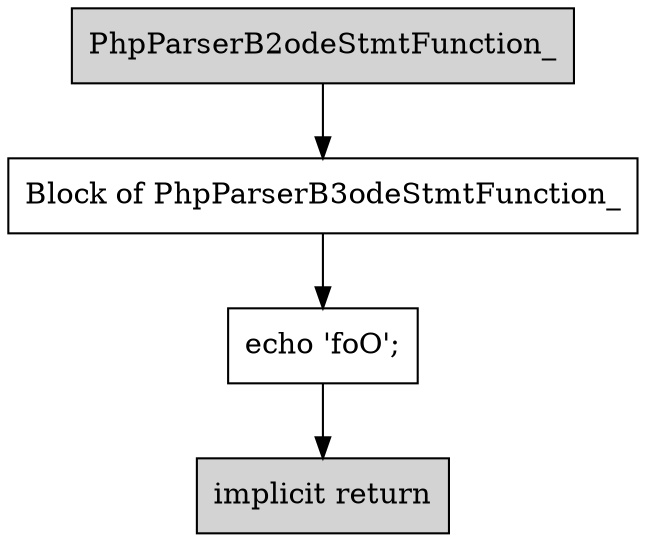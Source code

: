 digraph G {
    B1 [shape=box,label="implicit return",style=filled]
    B2 [shape=box,label="PhpParser\Node\Stmt\Function_",style=filled]
    B2 -> B3
    B4 [shape=box,label="echo 'foO';"]
    B4 -> B1
    B3 [shape=box,label="Block of PhpParser\Node\Stmt\Function_"]
    B3 -> B4
}